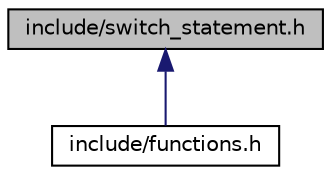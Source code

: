 digraph "include/switch_statement.h"
{
 // LATEX_PDF_SIZE
  edge [fontname="Helvetica",fontsize="10",labelfontname="Helvetica",labelfontsize="10"];
  node [fontname="Helvetica",fontsize="10",shape=record];
  Node1 [label="include/switch_statement.h",height=0.2,width=0.4,color="black", fillcolor="grey75", style="filled", fontcolor="black",tooltip="contains the function call for all the transactions and performs the transaction based on input from ..."];
  Node1 -> Node2 [dir="back",color="midnightblue",fontsize="10",style="solid"];
  Node2 [label="include/functions.h",height=0.2,width=0.4,color="black", fillcolor="white", style="filled",URL="$functions_8h.html",tooltip="Simply contains all the headers of the different function."];
}
